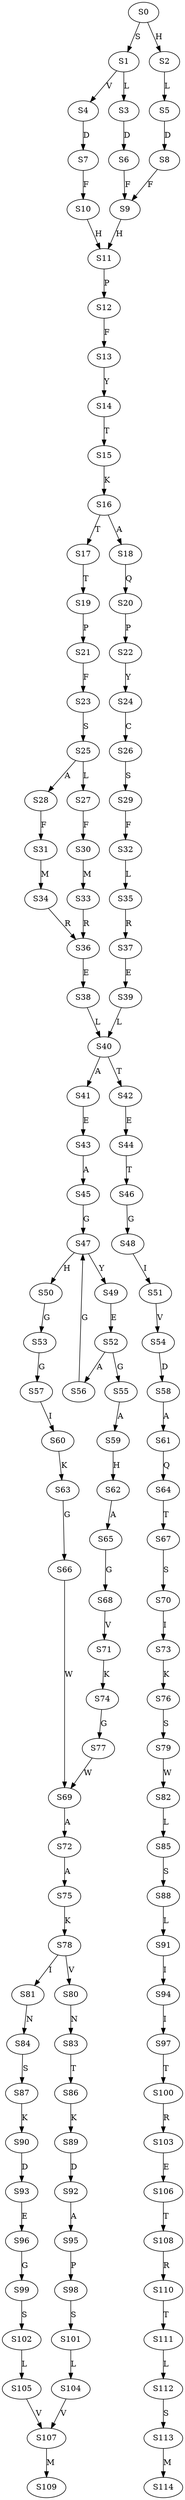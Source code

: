 strict digraph  {
	S0 -> S1 [ label = S ];
	S0 -> S2 [ label = H ];
	S1 -> S3 [ label = L ];
	S1 -> S4 [ label = V ];
	S2 -> S5 [ label = L ];
	S3 -> S6 [ label = D ];
	S4 -> S7 [ label = D ];
	S5 -> S8 [ label = D ];
	S6 -> S9 [ label = F ];
	S7 -> S10 [ label = F ];
	S8 -> S9 [ label = F ];
	S9 -> S11 [ label = H ];
	S10 -> S11 [ label = H ];
	S11 -> S12 [ label = P ];
	S12 -> S13 [ label = F ];
	S13 -> S14 [ label = Y ];
	S14 -> S15 [ label = T ];
	S15 -> S16 [ label = K ];
	S16 -> S17 [ label = T ];
	S16 -> S18 [ label = A ];
	S17 -> S19 [ label = T ];
	S18 -> S20 [ label = Q ];
	S19 -> S21 [ label = P ];
	S20 -> S22 [ label = P ];
	S21 -> S23 [ label = F ];
	S22 -> S24 [ label = Y ];
	S23 -> S25 [ label = S ];
	S24 -> S26 [ label = C ];
	S25 -> S27 [ label = L ];
	S25 -> S28 [ label = A ];
	S26 -> S29 [ label = S ];
	S27 -> S30 [ label = F ];
	S28 -> S31 [ label = F ];
	S29 -> S32 [ label = F ];
	S30 -> S33 [ label = M ];
	S31 -> S34 [ label = M ];
	S32 -> S35 [ label = L ];
	S33 -> S36 [ label = R ];
	S34 -> S36 [ label = R ];
	S35 -> S37 [ label = R ];
	S36 -> S38 [ label = E ];
	S37 -> S39 [ label = E ];
	S38 -> S40 [ label = L ];
	S39 -> S40 [ label = L ];
	S40 -> S41 [ label = A ];
	S40 -> S42 [ label = T ];
	S41 -> S43 [ label = E ];
	S42 -> S44 [ label = E ];
	S43 -> S45 [ label = A ];
	S44 -> S46 [ label = T ];
	S45 -> S47 [ label = G ];
	S46 -> S48 [ label = G ];
	S47 -> S49 [ label = Y ];
	S47 -> S50 [ label = H ];
	S48 -> S51 [ label = I ];
	S49 -> S52 [ label = E ];
	S50 -> S53 [ label = G ];
	S51 -> S54 [ label = V ];
	S52 -> S55 [ label = G ];
	S52 -> S56 [ label = A ];
	S53 -> S57 [ label = G ];
	S54 -> S58 [ label = D ];
	S55 -> S59 [ label = A ];
	S56 -> S47 [ label = G ];
	S57 -> S60 [ label = I ];
	S58 -> S61 [ label = A ];
	S59 -> S62 [ label = H ];
	S60 -> S63 [ label = K ];
	S61 -> S64 [ label = Q ];
	S62 -> S65 [ label = A ];
	S63 -> S66 [ label = G ];
	S64 -> S67 [ label = T ];
	S65 -> S68 [ label = G ];
	S66 -> S69 [ label = W ];
	S67 -> S70 [ label = S ];
	S68 -> S71 [ label = V ];
	S69 -> S72 [ label = A ];
	S70 -> S73 [ label = I ];
	S71 -> S74 [ label = K ];
	S72 -> S75 [ label = A ];
	S73 -> S76 [ label = K ];
	S74 -> S77 [ label = G ];
	S75 -> S78 [ label = K ];
	S76 -> S79 [ label = S ];
	S77 -> S69 [ label = W ];
	S78 -> S80 [ label = V ];
	S78 -> S81 [ label = I ];
	S79 -> S82 [ label = W ];
	S80 -> S83 [ label = N ];
	S81 -> S84 [ label = N ];
	S82 -> S85 [ label = L ];
	S83 -> S86 [ label = T ];
	S84 -> S87 [ label = S ];
	S85 -> S88 [ label = S ];
	S86 -> S89 [ label = K ];
	S87 -> S90 [ label = K ];
	S88 -> S91 [ label = L ];
	S89 -> S92 [ label = D ];
	S90 -> S93 [ label = D ];
	S91 -> S94 [ label = I ];
	S92 -> S95 [ label = A ];
	S93 -> S96 [ label = E ];
	S94 -> S97 [ label = I ];
	S95 -> S98 [ label = P ];
	S96 -> S99 [ label = G ];
	S97 -> S100 [ label = T ];
	S98 -> S101 [ label = S ];
	S99 -> S102 [ label = S ];
	S100 -> S103 [ label = R ];
	S101 -> S104 [ label = L ];
	S102 -> S105 [ label = L ];
	S103 -> S106 [ label = E ];
	S104 -> S107 [ label = V ];
	S105 -> S107 [ label = V ];
	S106 -> S108 [ label = T ];
	S107 -> S109 [ label = M ];
	S108 -> S110 [ label = R ];
	S110 -> S111 [ label = T ];
	S111 -> S112 [ label = L ];
	S112 -> S113 [ label = S ];
	S113 -> S114 [ label = M ];
}
